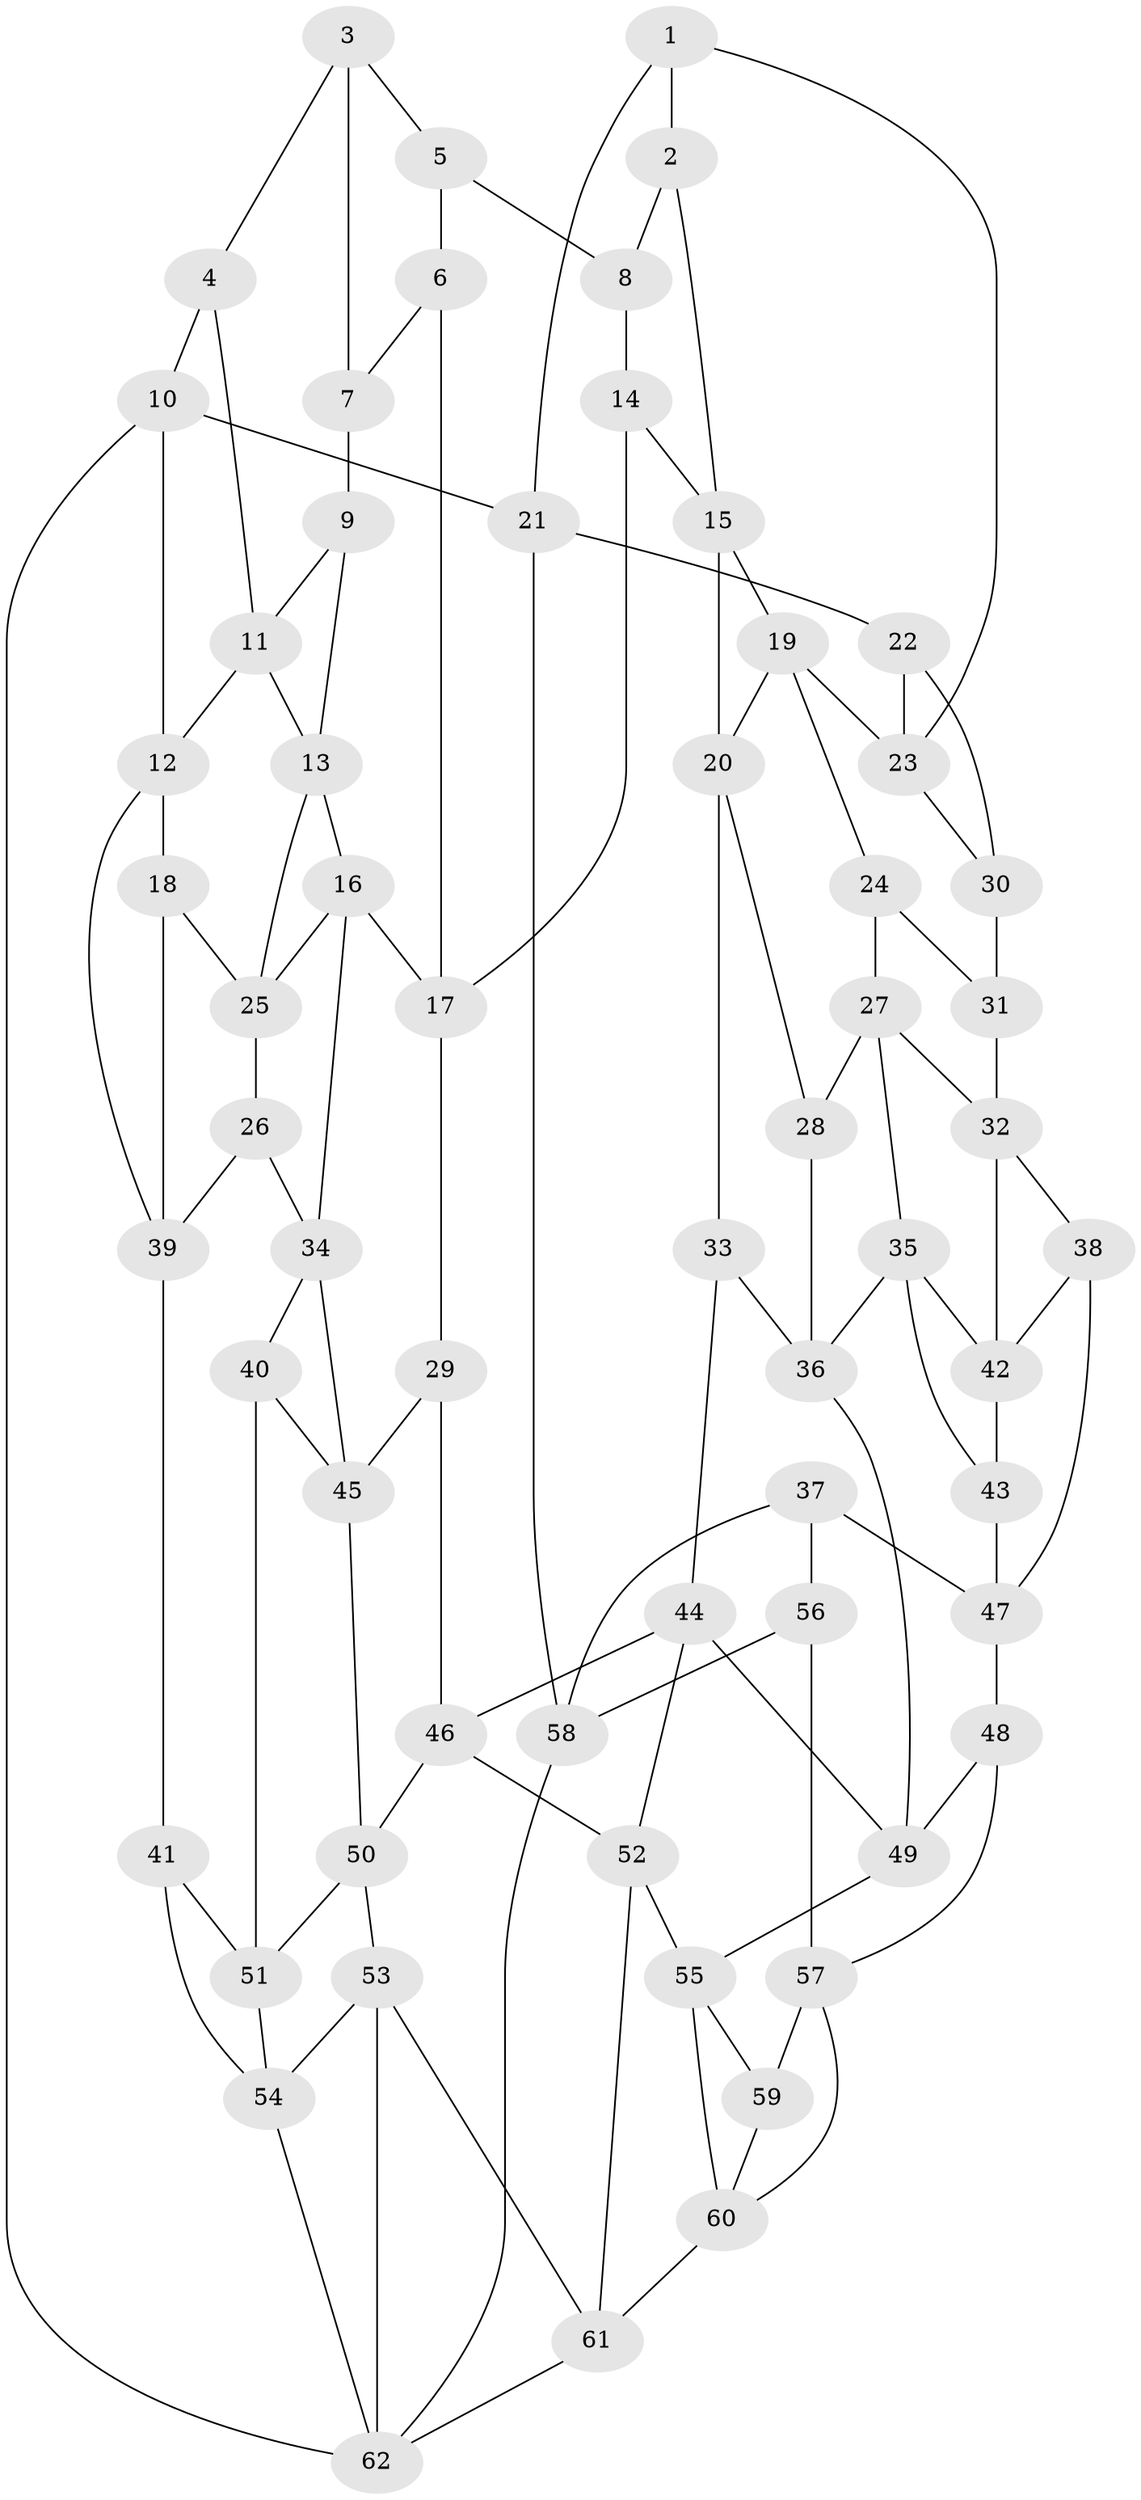 // original degree distribution, {3: 0.016129032258064516, 4: 0.22580645161290322, 6: 0.20967741935483872, 5: 0.5483870967741935}
// Generated by graph-tools (version 1.1) at 2025/03/03/09/25 03:03:25]
// undirected, 62 vertices, 111 edges
graph export_dot {
graph [start="1"]
  node [color=gray90,style=filled];
  1;
  2;
  3;
  4;
  5;
  6;
  7;
  8;
  9;
  10;
  11;
  12;
  13;
  14;
  15;
  16;
  17;
  18;
  19;
  20;
  21;
  22;
  23;
  24;
  25;
  26;
  27;
  28;
  29;
  30;
  31;
  32;
  33;
  34;
  35;
  36;
  37;
  38;
  39;
  40;
  41;
  42;
  43;
  44;
  45;
  46;
  47;
  48;
  49;
  50;
  51;
  52;
  53;
  54;
  55;
  56;
  57;
  58;
  59;
  60;
  61;
  62;
  1 -- 2 [weight=1.0];
  1 -- 21 [weight=1.0];
  1 -- 23 [weight=1.0];
  2 -- 8 [weight=1.0];
  2 -- 15 [weight=1.0];
  3 -- 4 [weight=1.0];
  3 -- 5 [weight=1.0];
  3 -- 7 [weight=1.0];
  4 -- 10 [weight=2.0];
  4 -- 11 [weight=1.0];
  5 -- 6 [weight=1.0];
  5 -- 8 [weight=2.0];
  6 -- 7 [weight=1.0];
  6 -- 17 [weight=1.0];
  7 -- 9 [weight=2.0];
  8 -- 14 [weight=1.0];
  9 -- 11 [weight=1.0];
  9 -- 13 [weight=1.0];
  10 -- 12 [weight=1.0];
  10 -- 21 [weight=1.0];
  10 -- 62 [weight=1.0];
  11 -- 12 [weight=1.0];
  11 -- 13 [weight=1.0];
  12 -- 18 [weight=1.0];
  12 -- 39 [weight=1.0];
  13 -- 16 [weight=1.0];
  13 -- 25 [weight=1.0];
  14 -- 15 [weight=1.0];
  14 -- 17 [weight=1.0];
  15 -- 19 [weight=1.0];
  15 -- 20 [weight=1.0];
  16 -- 17 [weight=1.0];
  16 -- 25 [weight=1.0];
  16 -- 34 [weight=1.0];
  17 -- 29 [weight=1.0];
  18 -- 25 [weight=1.0];
  18 -- 39 [weight=1.0];
  19 -- 20 [weight=1.0];
  19 -- 23 [weight=1.0];
  19 -- 24 [weight=1.0];
  20 -- 28 [weight=1.0];
  20 -- 33 [weight=1.0];
  21 -- 22 [weight=1.0];
  21 -- 58 [weight=2.0];
  22 -- 23 [weight=1.0];
  22 -- 30 [weight=1.0];
  23 -- 30 [weight=1.0];
  24 -- 27 [weight=1.0];
  24 -- 31 [weight=1.0];
  25 -- 26 [weight=1.0];
  26 -- 34 [weight=1.0];
  26 -- 39 [weight=1.0];
  27 -- 28 [weight=1.0];
  27 -- 32 [weight=1.0];
  27 -- 35 [weight=1.0];
  28 -- 36 [weight=1.0];
  29 -- 45 [weight=1.0];
  29 -- 46 [weight=1.0];
  30 -- 31 [weight=2.0];
  31 -- 32 [weight=1.0];
  32 -- 38 [weight=1.0];
  32 -- 42 [weight=1.0];
  33 -- 36 [weight=1.0];
  33 -- 44 [weight=1.0];
  34 -- 40 [weight=1.0];
  34 -- 45 [weight=1.0];
  35 -- 36 [weight=1.0];
  35 -- 42 [weight=1.0];
  35 -- 43 [weight=1.0];
  36 -- 49 [weight=1.0];
  37 -- 47 [weight=1.0];
  37 -- 56 [weight=1.0];
  37 -- 58 [weight=1.0];
  38 -- 42 [weight=1.0];
  38 -- 47 [weight=1.0];
  39 -- 41 [weight=1.0];
  40 -- 45 [weight=1.0];
  40 -- 51 [weight=1.0];
  41 -- 51 [weight=1.0];
  41 -- 54 [weight=1.0];
  42 -- 43 [weight=1.0];
  43 -- 47 [weight=1.0];
  44 -- 46 [weight=1.0];
  44 -- 49 [weight=1.0];
  44 -- 52 [weight=1.0];
  45 -- 50 [weight=1.0];
  46 -- 50 [weight=1.0];
  46 -- 52 [weight=1.0];
  47 -- 48 [weight=1.0];
  48 -- 49 [weight=1.0];
  48 -- 57 [weight=1.0];
  49 -- 55 [weight=1.0];
  50 -- 51 [weight=1.0];
  50 -- 53 [weight=1.0];
  51 -- 54 [weight=1.0];
  52 -- 55 [weight=1.0];
  52 -- 61 [weight=1.0];
  53 -- 54 [weight=1.0];
  53 -- 61 [weight=1.0];
  53 -- 62 [weight=1.0];
  54 -- 62 [weight=1.0];
  55 -- 59 [weight=1.0];
  55 -- 60 [weight=1.0];
  56 -- 57 [weight=2.0];
  56 -- 58 [weight=1.0];
  57 -- 59 [weight=2.0];
  57 -- 60 [weight=1.0];
  58 -- 62 [weight=1.0];
  59 -- 60 [weight=1.0];
  60 -- 61 [weight=1.0];
  61 -- 62 [weight=1.0];
}
